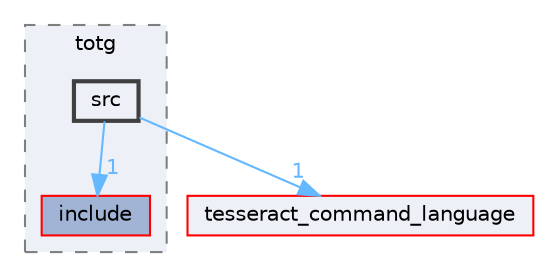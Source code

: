 digraph "tesseract_time_parameterization/totg/src"
{
 // LATEX_PDF_SIZE
  bgcolor="transparent";
  edge [fontname=Helvetica,fontsize=10,labelfontname=Helvetica,labelfontsize=10];
  node [fontname=Helvetica,fontsize=10,shape=box,height=0.2,width=0.4];
  compound=true
  subgraph clusterdir_8830b9631d65195a2fcf8cb3fc407bbd {
    graph [ bgcolor="#edf0f7", pencolor="grey50", label="totg", fontname=Helvetica,fontsize=10 style="filled,dashed", URL="dir_8830b9631d65195a2fcf8cb3fc407bbd.html",tooltip=""]
  dir_b8befae346d865574eb5255dddf4f451 [label="include", fillcolor="#a2b4d6", color="red", style="filled", URL="dir_b8befae346d865574eb5255dddf4f451.html",tooltip=""];
  dir_32ad7e6db513828c4ad4ed2ee1a97dbb [label="src", fillcolor="#edf0f7", color="grey25", style="filled,bold", URL="dir_32ad7e6db513828c4ad4ed2ee1a97dbb.html",tooltip=""];
  }
  dir_fa47c2fa9b13a12fc195f1b83854b816 [label="tesseract_command_language", fillcolor="#edf0f7", color="red", style="filled", URL="dir_fa47c2fa9b13a12fc195f1b83854b816.html",tooltip=""];
  dir_32ad7e6db513828c4ad4ed2ee1a97dbb->dir_b8befae346d865574eb5255dddf4f451 [headlabel="1", labeldistance=1.5 headhref="dir_000057_000021.html" color="steelblue1" fontcolor="steelblue1"];
  dir_32ad7e6db513828c4ad4ed2ee1a97dbb->dir_fa47c2fa9b13a12fc195f1b83854b816 [headlabel="1", labeldistance=1.5 headhref="dir_000057_000060.html" color="steelblue1" fontcolor="steelblue1"];
}
